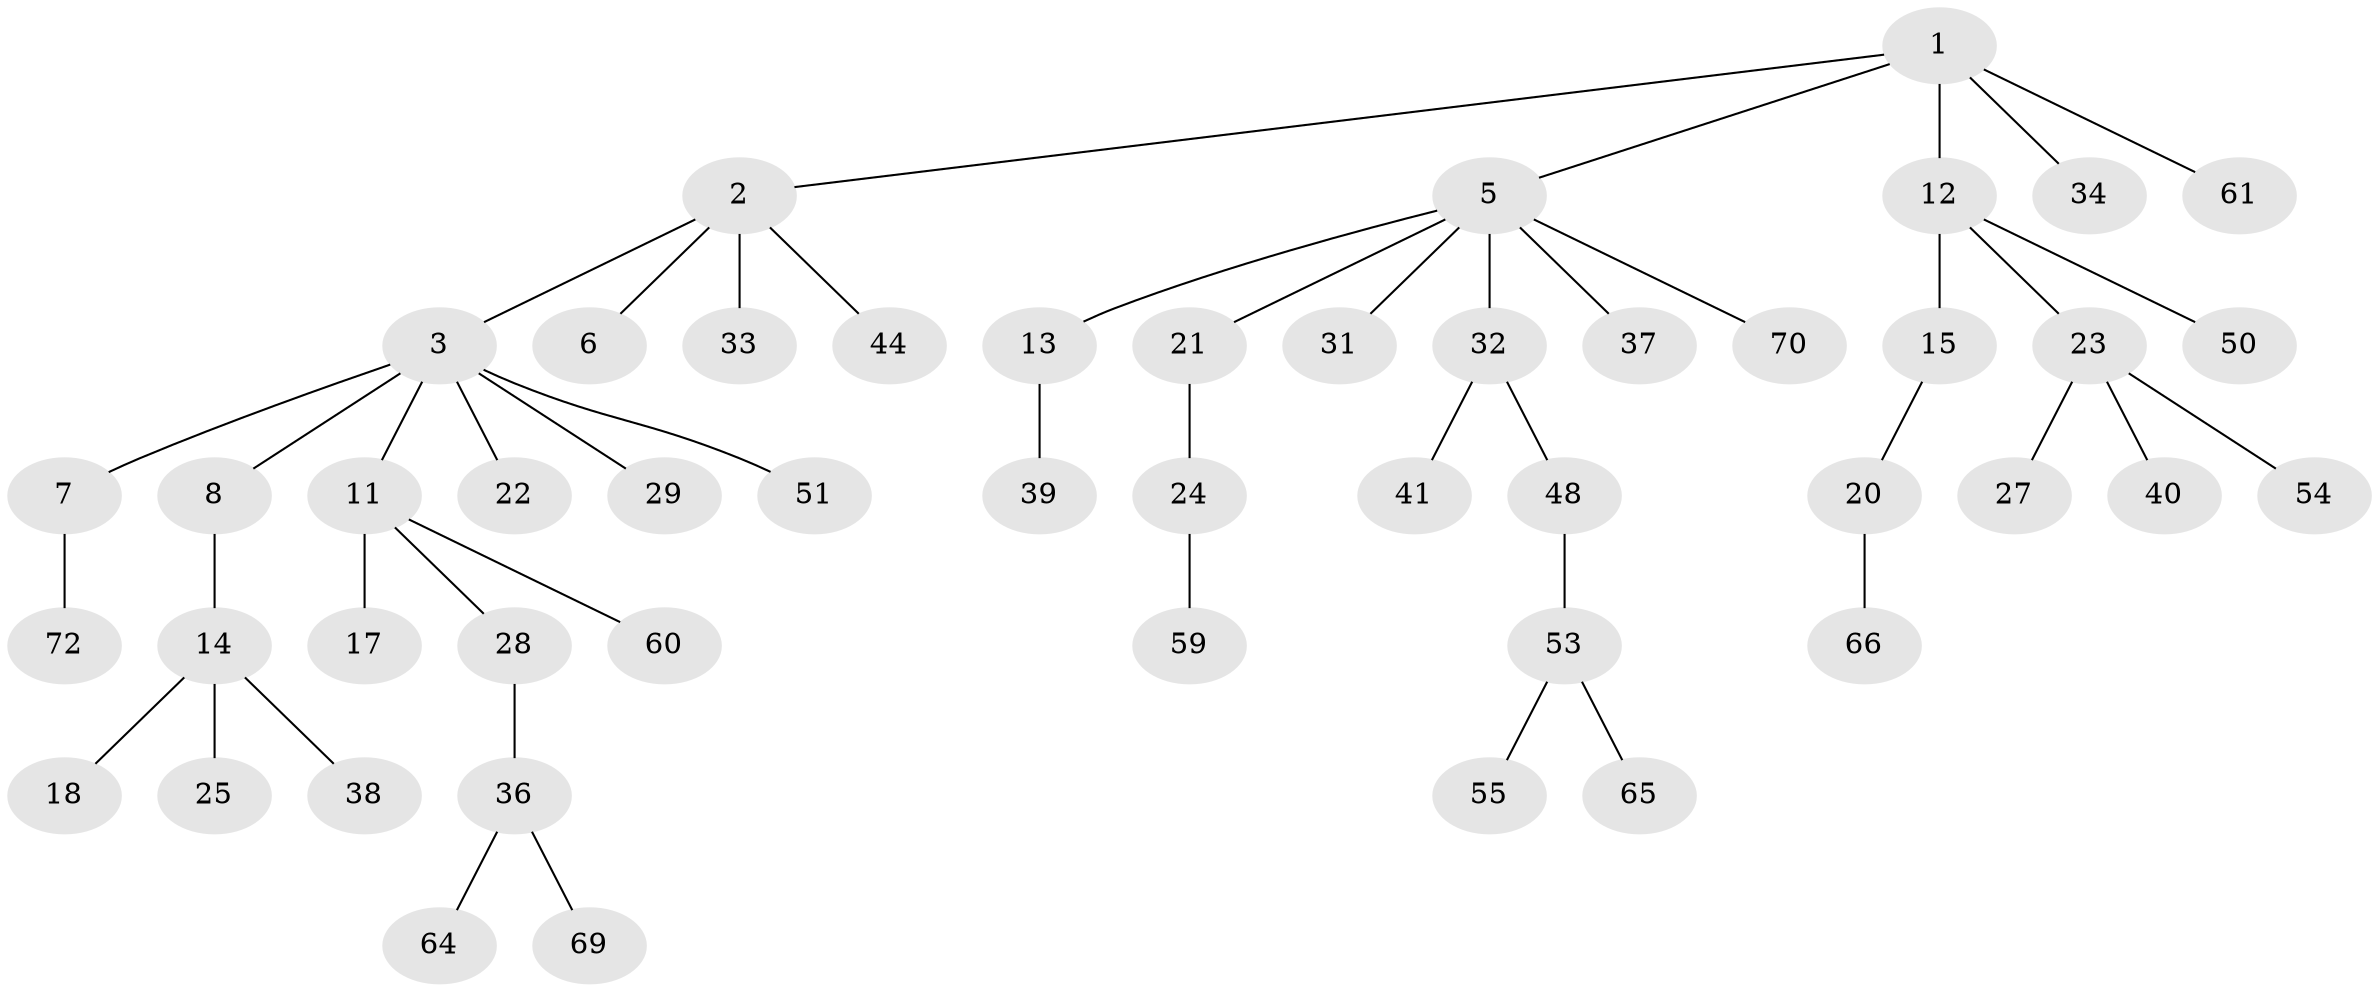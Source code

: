 // Generated by graph-tools (version 1.1) at 2025/52/02/27/25 19:52:11]
// undirected, 49 vertices, 48 edges
graph export_dot {
graph [start="1"]
  node [color=gray90,style=filled];
  1 [super="+30"];
  2 [super="+43"];
  3 [super="+4"];
  5 [super="+9"];
  6;
  7 [super="+10"];
  8;
  11 [super="+19"];
  12 [super="+26"];
  13 [super="+42"];
  14 [super="+63"];
  15 [super="+16"];
  17;
  18 [super="+71"];
  20 [super="+52"];
  21;
  22 [super="+57"];
  23 [super="+47"];
  24 [super="+46"];
  25 [super="+45"];
  27;
  28 [super="+35"];
  29;
  31;
  32;
  33;
  34;
  36 [super="+56"];
  37;
  38;
  39;
  40 [super="+68"];
  41 [super="+58"];
  44;
  48 [super="+49"];
  50 [super="+67"];
  51;
  53 [super="+62"];
  54;
  55;
  59;
  60;
  61;
  64;
  65;
  66;
  69;
  70;
  72;
  1 -- 2;
  1 -- 5;
  1 -- 12;
  1 -- 34;
  1 -- 61;
  2 -- 3;
  2 -- 6;
  2 -- 33;
  2 -- 44;
  3 -- 11;
  3 -- 22;
  3 -- 29;
  3 -- 8;
  3 -- 51;
  3 -- 7;
  5 -- 13;
  5 -- 70;
  5 -- 32;
  5 -- 37;
  5 -- 21;
  5 -- 31;
  7 -- 72;
  8 -- 14;
  11 -- 17;
  11 -- 60;
  11 -- 28;
  12 -- 15;
  12 -- 23;
  12 -- 50;
  13 -- 39;
  14 -- 18;
  14 -- 25;
  14 -- 38;
  15 -- 20;
  20 -- 66;
  21 -- 24;
  23 -- 27;
  23 -- 40;
  23 -- 54;
  24 -- 59;
  28 -- 36;
  32 -- 41;
  32 -- 48;
  36 -- 64;
  36 -- 69;
  48 -- 53;
  53 -- 55;
  53 -- 65;
}
